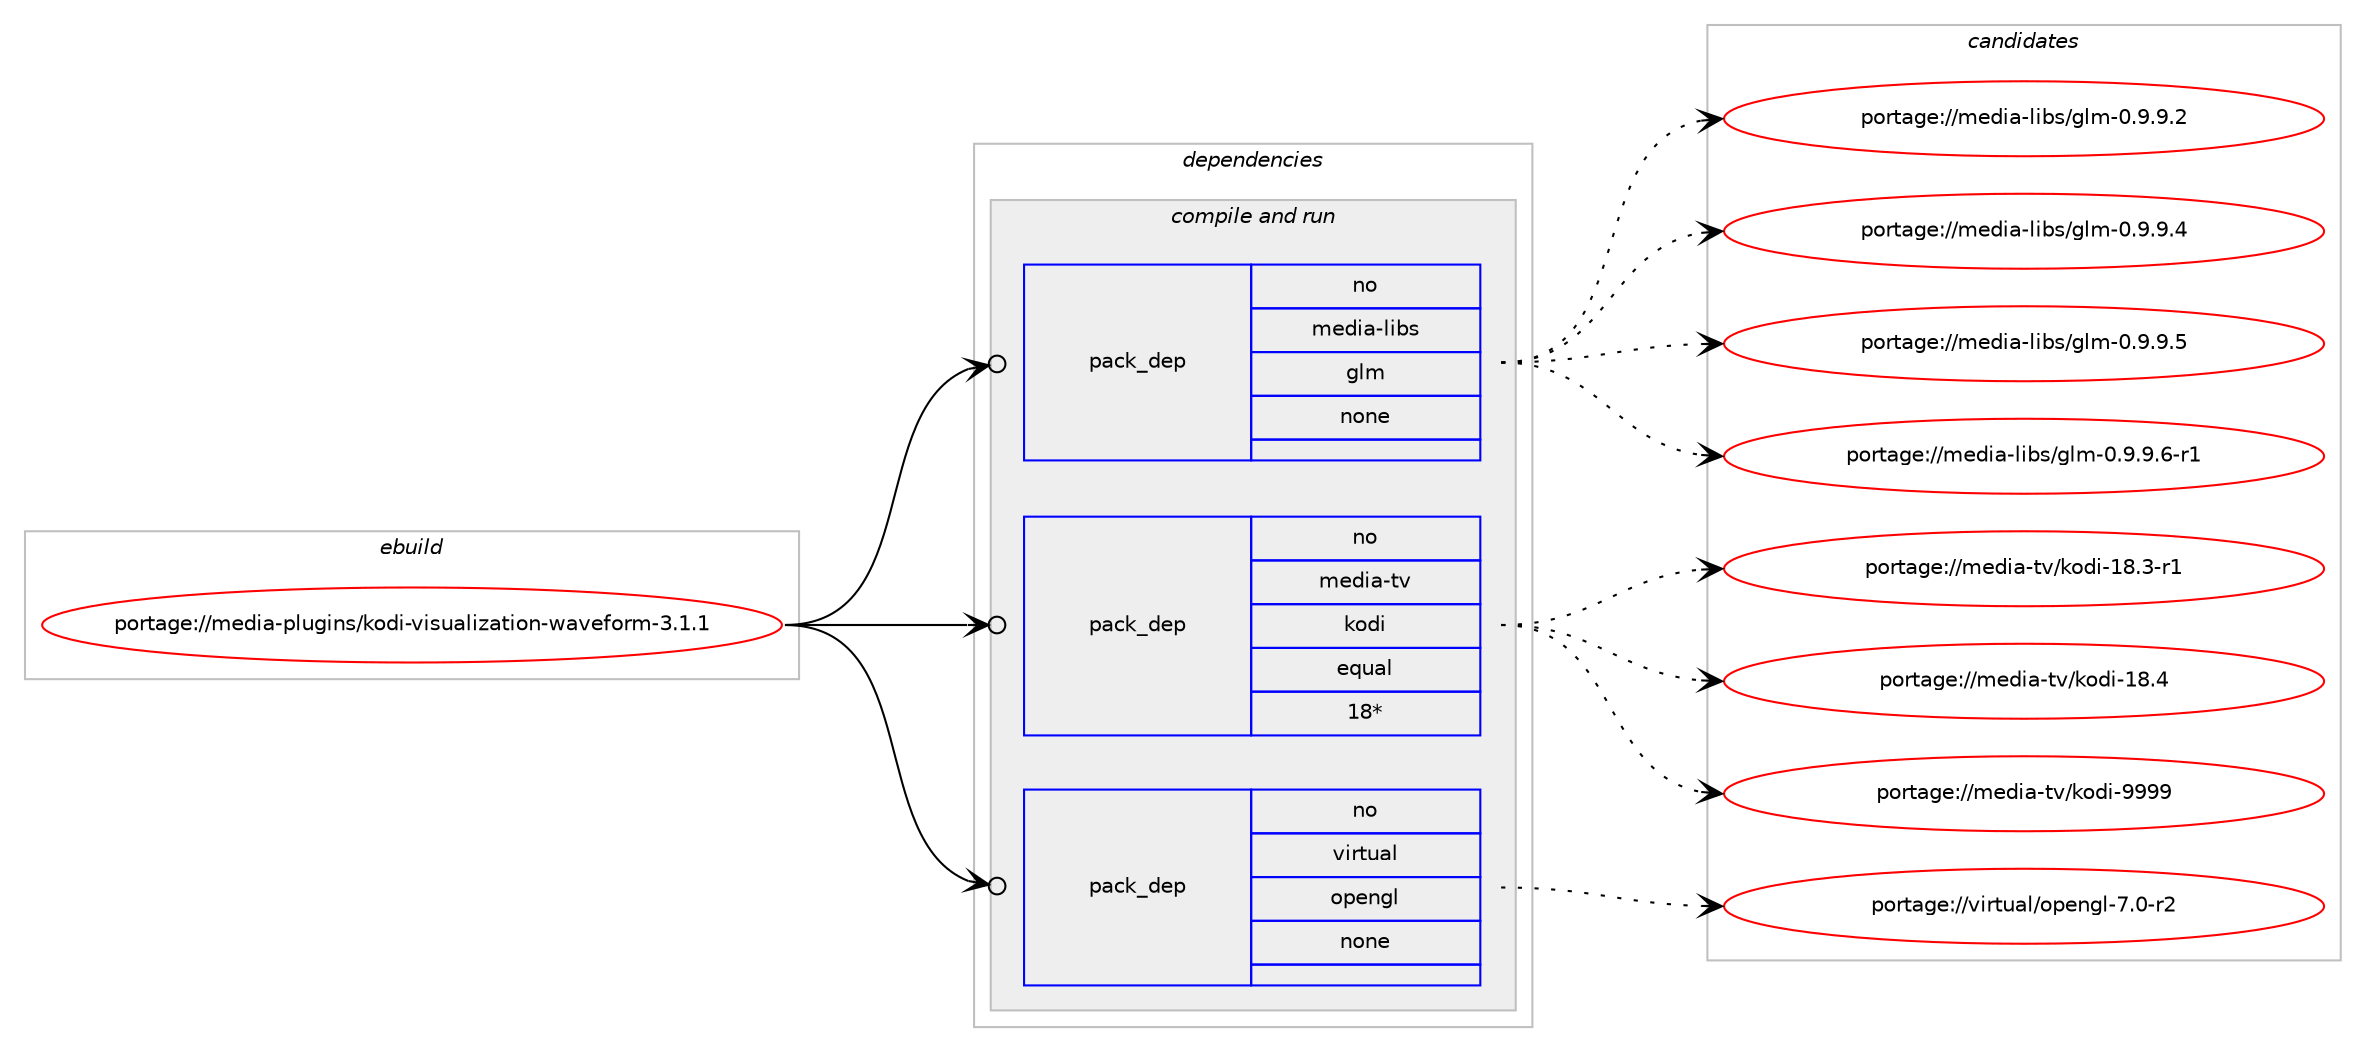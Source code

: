 digraph prolog {

# *************
# Graph options
# *************

newrank=true;
concentrate=true;
compound=true;
graph [rankdir=LR,fontname=Helvetica,fontsize=10,ranksep=1.5];#, ranksep=2.5, nodesep=0.2];
edge  [arrowhead=vee];
node  [fontname=Helvetica,fontsize=10];

# **********
# The ebuild
# **********

subgraph cluster_leftcol {
color=gray;
rank=same;
label=<<i>ebuild</i>>;
id [label="portage://media-plugins/kodi-visualization-waveform-3.1.1", color=red, width=4, href="../media-plugins/kodi-visualization-waveform-3.1.1.svg"];
}

# ****************
# The dependencies
# ****************

subgraph cluster_midcol {
color=gray;
label=<<i>dependencies</i>>;
subgraph cluster_compile {
fillcolor="#eeeeee";
style=filled;
label=<<i>compile</i>>;
}
subgraph cluster_compileandrun {
fillcolor="#eeeeee";
style=filled;
label=<<i>compile and run</i>>;
subgraph pack240704 {
dependency327710 [label=<<TABLE BORDER="0" CELLBORDER="1" CELLSPACING="0" CELLPADDING="4" WIDTH="220"><TR><TD ROWSPAN="6" CELLPADDING="30">pack_dep</TD></TR><TR><TD WIDTH="110">no</TD></TR><TR><TD>media-libs</TD></TR><TR><TD>glm</TD></TR><TR><TD>none</TD></TR><TR><TD></TD></TR></TABLE>>, shape=none, color=blue];
}
id:e -> dependency327710:w [weight=20,style="solid",arrowhead="odotvee"];
subgraph pack240705 {
dependency327711 [label=<<TABLE BORDER="0" CELLBORDER="1" CELLSPACING="0" CELLPADDING="4" WIDTH="220"><TR><TD ROWSPAN="6" CELLPADDING="30">pack_dep</TD></TR><TR><TD WIDTH="110">no</TD></TR><TR><TD>media-tv</TD></TR><TR><TD>kodi</TD></TR><TR><TD>equal</TD></TR><TR><TD>18*</TD></TR></TABLE>>, shape=none, color=blue];
}
id:e -> dependency327711:w [weight=20,style="solid",arrowhead="odotvee"];
subgraph pack240706 {
dependency327712 [label=<<TABLE BORDER="0" CELLBORDER="1" CELLSPACING="0" CELLPADDING="4" WIDTH="220"><TR><TD ROWSPAN="6" CELLPADDING="30">pack_dep</TD></TR><TR><TD WIDTH="110">no</TD></TR><TR><TD>virtual</TD></TR><TR><TD>opengl</TD></TR><TR><TD>none</TD></TR><TR><TD></TD></TR></TABLE>>, shape=none, color=blue];
}
id:e -> dependency327712:w [weight=20,style="solid",arrowhead="odotvee"];
}
subgraph cluster_run {
fillcolor="#eeeeee";
style=filled;
label=<<i>run</i>>;
}
}

# **************
# The candidates
# **************

subgraph cluster_choices {
rank=same;
color=gray;
label=<<i>candidates</i>>;

subgraph choice240704 {
color=black;
nodesep=1;
choiceportage109101100105974510810598115471031081094548465746574650 [label="portage://media-libs/glm-0.9.9.2", color=red, width=4,href="../media-libs/glm-0.9.9.2.svg"];
choiceportage109101100105974510810598115471031081094548465746574652 [label="portage://media-libs/glm-0.9.9.4", color=red, width=4,href="../media-libs/glm-0.9.9.4.svg"];
choiceportage109101100105974510810598115471031081094548465746574653 [label="portage://media-libs/glm-0.9.9.5", color=red, width=4,href="../media-libs/glm-0.9.9.5.svg"];
choiceportage1091011001059745108105981154710310810945484657465746544511449 [label="portage://media-libs/glm-0.9.9.6-r1", color=red, width=4,href="../media-libs/glm-0.9.9.6-r1.svg"];
dependency327710:e -> choiceportage109101100105974510810598115471031081094548465746574650:w [style=dotted,weight="100"];
dependency327710:e -> choiceportage109101100105974510810598115471031081094548465746574652:w [style=dotted,weight="100"];
dependency327710:e -> choiceportage109101100105974510810598115471031081094548465746574653:w [style=dotted,weight="100"];
dependency327710:e -> choiceportage1091011001059745108105981154710310810945484657465746544511449:w [style=dotted,weight="100"];
}
subgraph choice240705 {
color=black;
nodesep=1;
choiceportage10910110010597451161184710711110010545495646514511449 [label="portage://media-tv/kodi-18.3-r1", color=red, width=4,href="../media-tv/kodi-18.3-r1.svg"];
choiceportage1091011001059745116118471071111001054549564652 [label="portage://media-tv/kodi-18.4", color=red, width=4,href="../media-tv/kodi-18.4.svg"];
choiceportage1091011001059745116118471071111001054557575757 [label="portage://media-tv/kodi-9999", color=red, width=4,href="../media-tv/kodi-9999.svg"];
dependency327711:e -> choiceportage10910110010597451161184710711110010545495646514511449:w [style=dotted,weight="100"];
dependency327711:e -> choiceportage1091011001059745116118471071111001054549564652:w [style=dotted,weight="100"];
dependency327711:e -> choiceportage1091011001059745116118471071111001054557575757:w [style=dotted,weight="100"];
}
subgraph choice240706 {
color=black;
nodesep=1;
choiceportage1181051141161179710847111112101110103108455546484511450 [label="portage://virtual/opengl-7.0-r2", color=red, width=4,href="../virtual/opengl-7.0-r2.svg"];
dependency327712:e -> choiceportage1181051141161179710847111112101110103108455546484511450:w [style=dotted,weight="100"];
}
}

}
